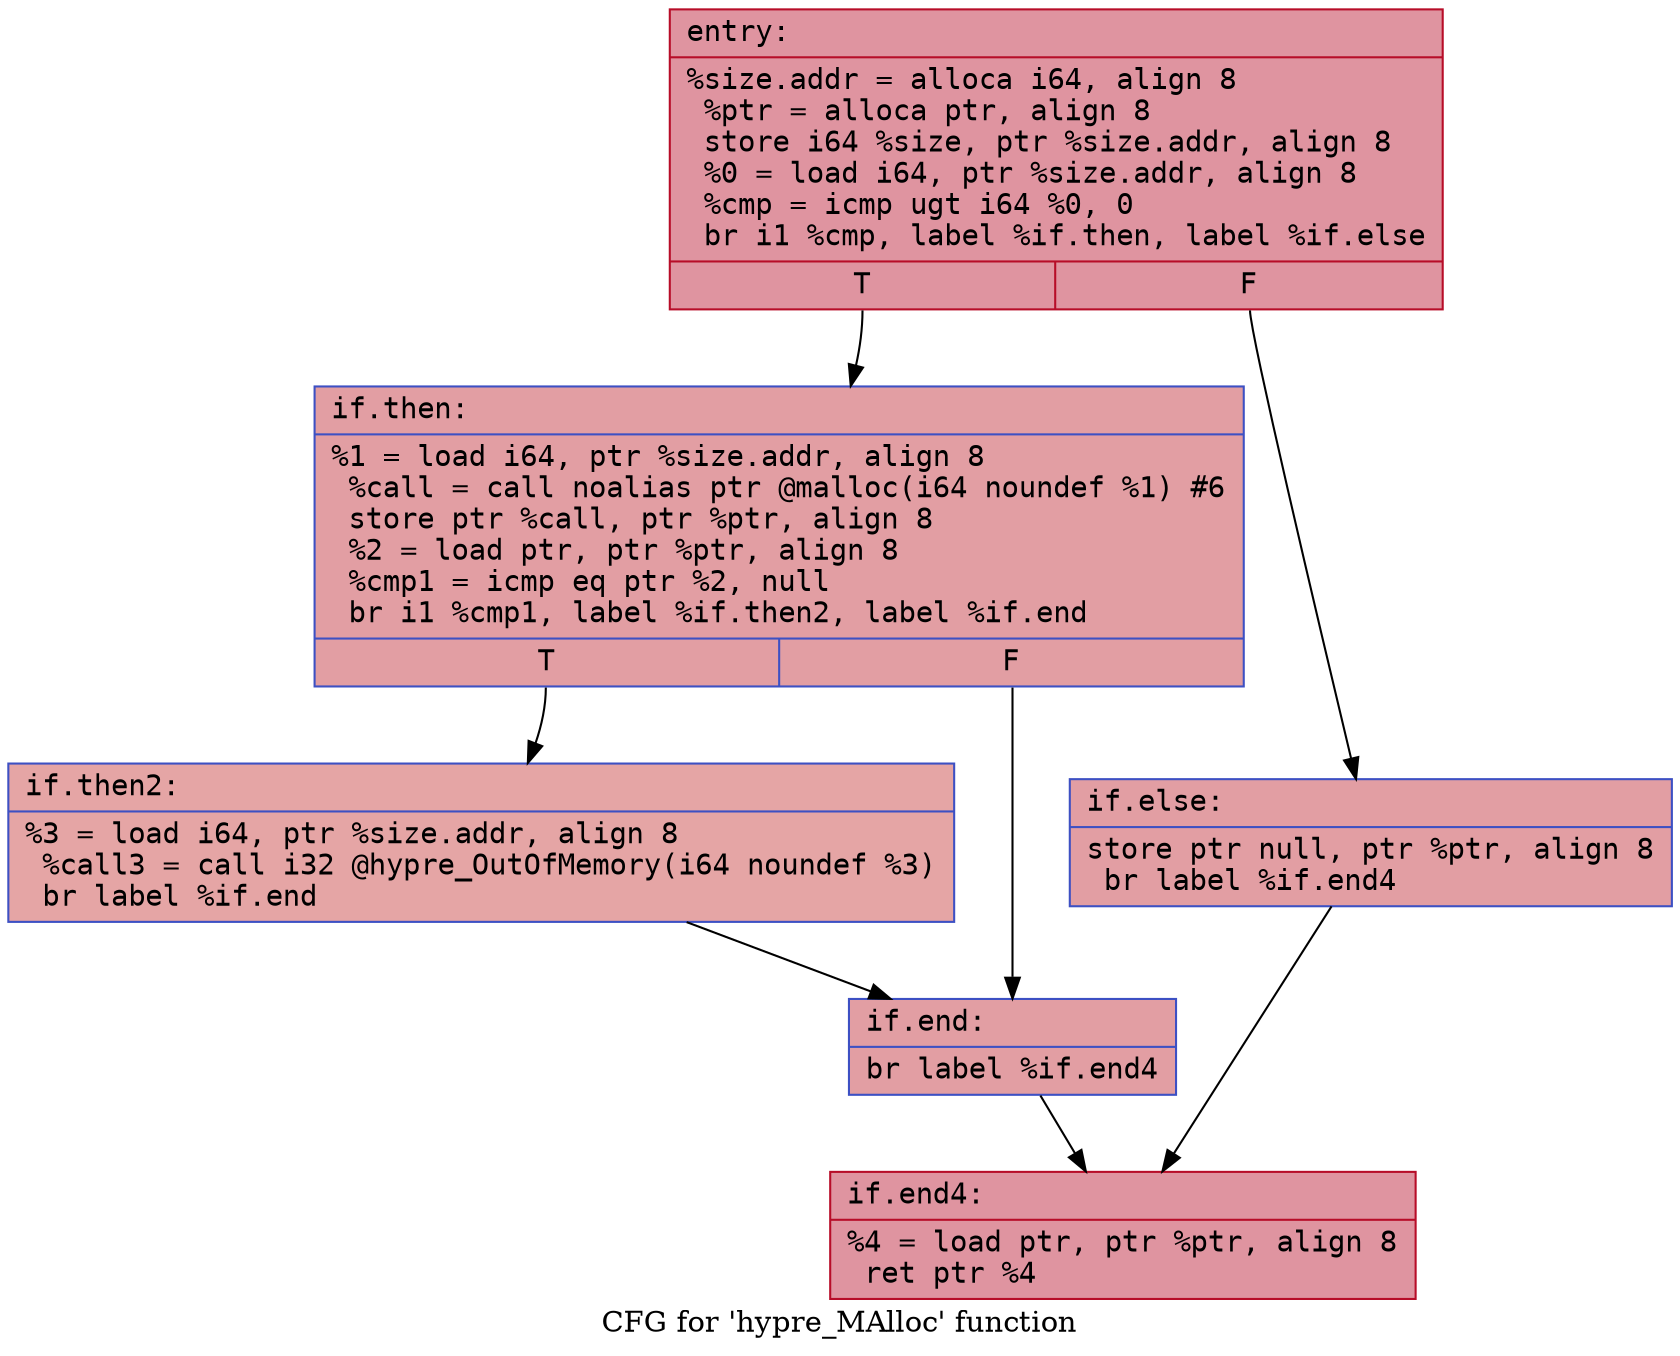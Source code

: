 digraph "CFG for 'hypre_MAlloc' function" {
	label="CFG for 'hypre_MAlloc' function";

	Node0x55fce37bffd0 [shape=record,color="#b70d28ff", style=filled, fillcolor="#b70d2870" fontname="Courier",label="{entry:\l|  %size.addr = alloca i64, align 8\l  %ptr = alloca ptr, align 8\l  store i64 %size, ptr %size.addr, align 8\l  %0 = load i64, ptr %size.addr, align 8\l  %cmp = icmp ugt i64 %0, 0\l  br i1 %cmp, label %if.then, label %if.else\l|{<s0>T|<s1>F}}"];
	Node0x55fce37bffd0:s0 -> Node0x55fce37c01d0[tooltip="entry -> if.then\nProbability 50.00%" ];
	Node0x55fce37bffd0:s1 -> Node0x55fce37c0240[tooltip="entry -> if.else\nProbability 50.00%" ];
	Node0x55fce37c01d0 [shape=record,color="#3d50c3ff", style=filled, fillcolor="#be242e70" fontname="Courier",label="{if.then:\l|  %1 = load i64, ptr %size.addr, align 8\l  %call = call noalias ptr @malloc(i64 noundef %1) #6\l  store ptr %call, ptr %ptr, align 8\l  %2 = load ptr, ptr %ptr, align 8\l  %cmp1 = icmp eq ptr %2, null\l  br i1 %cmp1, label %if.then2, label %if.end\l|{<s0>T|<s1>F}}"];
	Node0x55fce37c01d0:s0 -> Node0x55fce37c07b0[tooltip="if.then -> if.then2\nProbability 37.50%" ];
	Node0x55fce37c01d0:s1 -> Node0x55fce37c0830[tooltip="if.then -> if.end\nProbability 62.50%" ];
	Node0x55fce37c07b0 [shape=record,color="#3d50c3ff", style=filled, fillcolor="#c5333470" fontname="Courier",label="{if.then2:\l|  %3 = load i64, ptr %size.addr, align 8\l  %call3 = call i32 @hypre_OutOfMemory(i64 noundef %3)\l  br label %if.end\l}"];
	Node0x55fce37c07b0 -> Node0x55fce37c0830[tooltip="if.then2 -> if.end\nProbability 100.00%" ];
	Node0x55fce37c0830 [shape=record,color="#3d50c3ff", style=filled, fillcolor="#be242e70" fontname="Courier",label="{if.end:\l|  br label %if.end4\l}"];
	Node0x55fce37c0830 -> Node0x55fce37c0c10[tooltip="if.end -> if.end4\nProbability 100.00%" ];
	Node0x55fce37c0240 [shape=record,color="#3d50c3ff", style=filled, fillcolor="#be242e70" fontname="Courier",label="{if.else:\l|  store ptr null, ptr %ptr, align 8\l  br label %if.end4\l}"];
	Node0x55fce37c0240 -> Node0x55fce37c0c10[tooltip="if.else -> if.end4\nProbability 100.00%" ];
	Node0x55fce37c0c10 [shape=record,color="#b70d28ff", style=filled, fillcolor="#b70d2870" fontname="Courier",label="{if.end4:\l|  %4 = load ptr, ptr %ptr, align 8\l  ret ptr %4\l}"];
}
